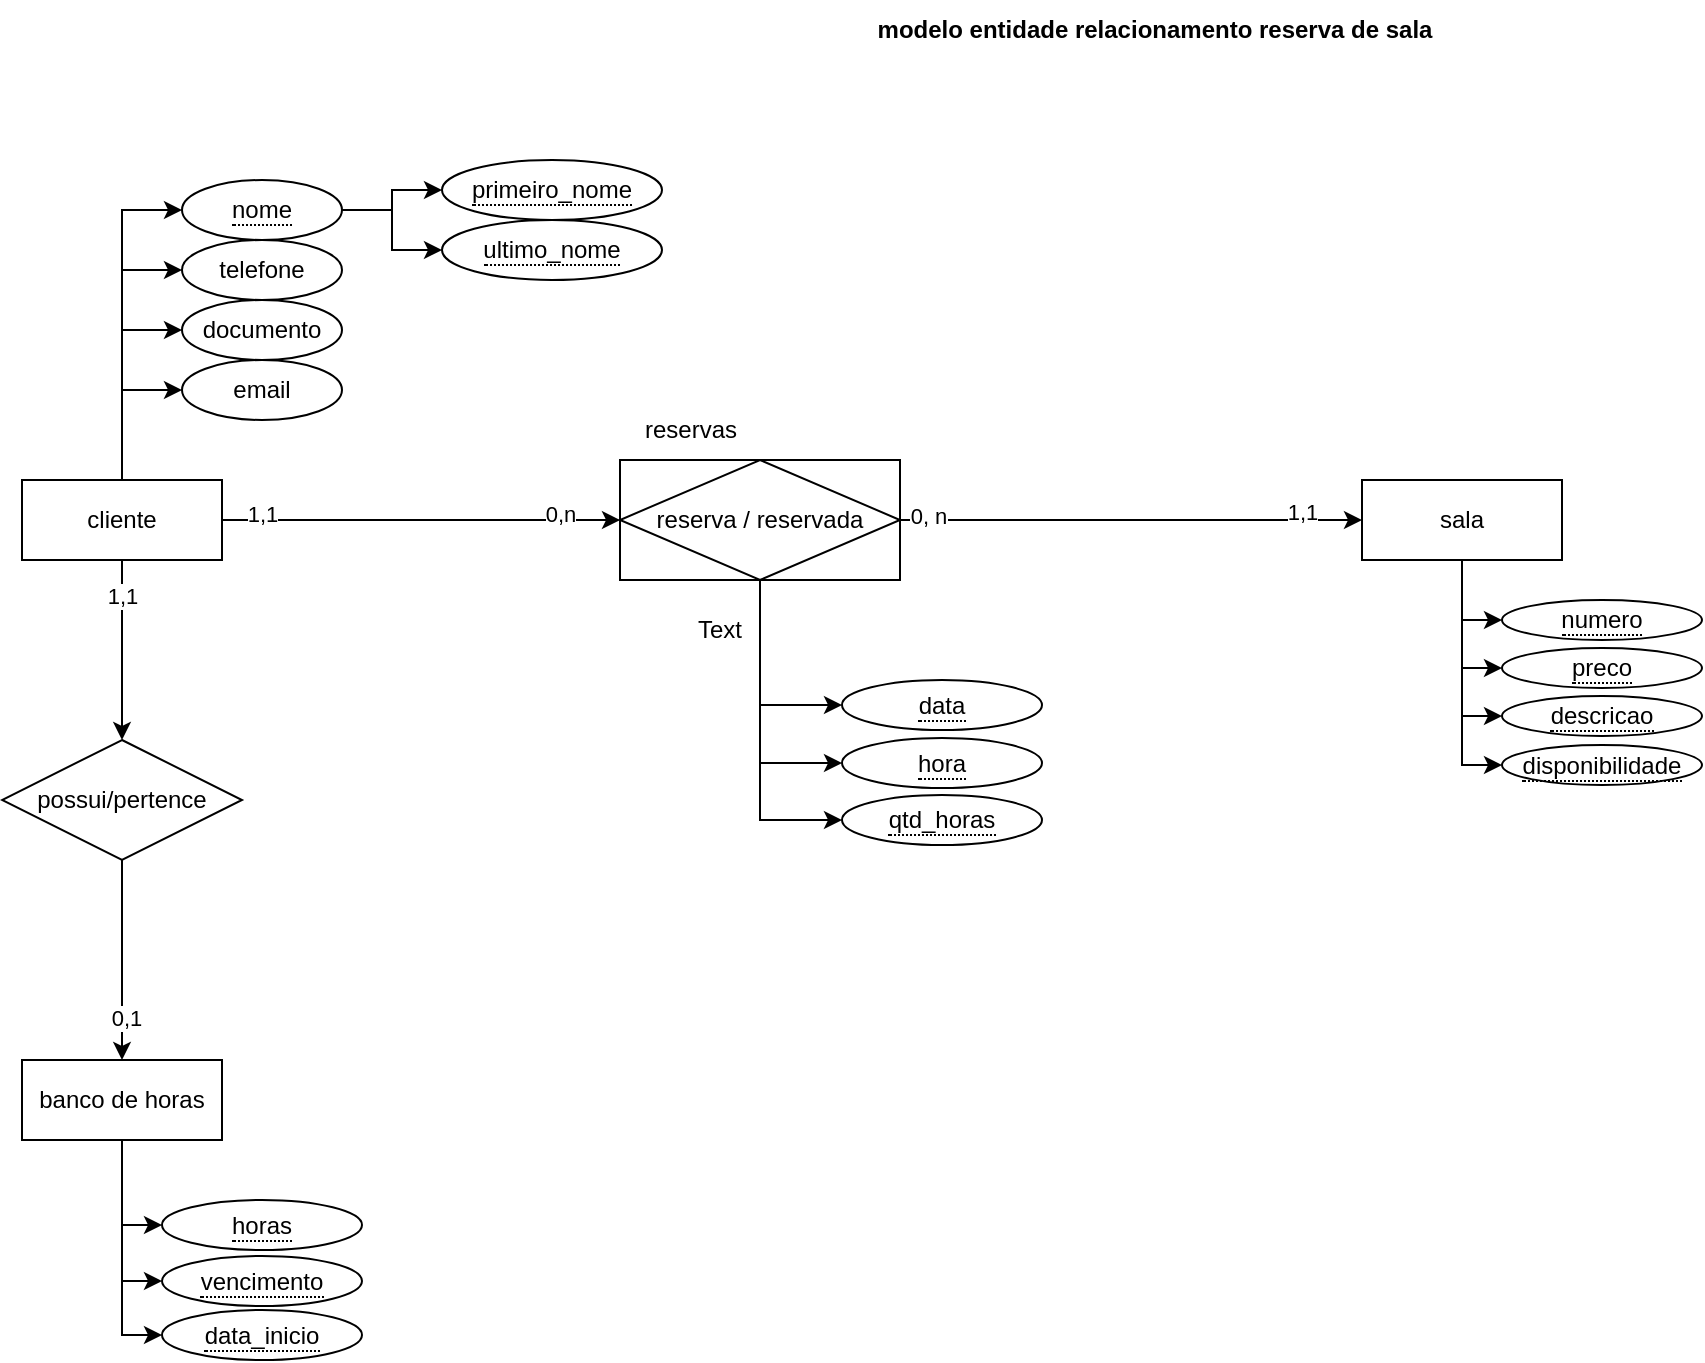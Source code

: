 <mxfile version="26.0.16">
  <diagram name="Page-1" id="xA47V6BZI0Tz-3wyqeJT">
    <mxGraphModel dx="841" dy="566" grid="1" gridSize="10" guides="1" tooltips="1" connect="1" arrows="1" fold="1" page="1" pageScale="1" pageWidth="827" pageHeight="1169" math="0" shadow="0">
      <root>
        <mxCell id="0" />
        <mxCell id="1" parent="0" />
        <mxCell id="2sqePHLHoEH6F-gsDKu5-7" value="" style="edgeStyle=orthogonalEdgeStyle;rounded=0;orthogonalLoop=1;jettySize=auto;html=1;" parent="1" source="2sqePHLHoEH6F-gsDKu5-2" target="2sqePHLHoEH6F-gsDKu5-6" edge="1">
          <mxGeometry relative="1" as="geometry" />
        </mxCell>
        <mxCell id="2sqePHLHoEH6F-gsDKu5-58" value="1,1" style="edgeLabel;html=1;align=center;verticalAlign=middle;resizable=0;points=[];" parent="2sqePHLHoEH6F-gsDKu5-7" connectable="0" vertex="1">
          <mxGeometry x="-0.6" relative="1" as="geometry">
            <mxPoint as="offset" />
          </mxGeometry>
        </mxCell>
        <mxCell id="2sqePHLHoEH6F-gsDKu5-11" value="" style="edgeStyle=orthogonalEdgeStyle;rounded=0;orthogonalLoop=1;jettySize=auto;html=1;entryX=0;entryY=0.5;entryDx=0;entryDy=0;" parent="1" source="2sqePHLHoEH6F-gsDKu5-2" target="-NDEQIQGINjLSMR_XMu2-1" edge="1">
          <mxGeometry relative="1" as="geometry">
            <mxPoint x="561" y="380" as="targetPoint" />
          </mxGeometry>
        </mxCell>
        <mxCell id="2sqePHLHoEH6F-gsDKu5-21" value="1,1" style="edgeLabel;html=1;align=center;verticalAlign=middle;resizable=0;points=[];" parent="2sqePHLHoEH6F-gsDKu5-11" connectable="0" vertex="1">
          <mxGeometry x="-0.4" y="3" relative="1" as="geometry">
            <mxPoint x="-40" as="offset" />
          </mxGeometry>
        </mxCell>
        <mxCell id="-NDEQIQGINjLSMR_XMu2-4" value="0,n" style="edgeLabel;html=1;align=center;verticalAlign=middle;resizable=0;points=[];" vertex="1" connectable="0" parent="2sqePHLHoEH6F-gsDKu5-11">
          <mxGeometry x="0.796" y="3" relative="1" as="geometry">
            <mxPoint x="-10" as="offset" />
          </mxGeometry>
        </mxCell>
        <mxCell id="2sqePHLHoEH6F-gsDKu5-23" style="edgeStyle=orthogonalEdgeStyle;rounded=0;orthogonalLoop=1;jettySize=auto;html=1;exitX=0.5;exitY=0;exitDx=0;exitDy=0;entryX=0;entryY=0.5;entryDx=0;entryDy=0;" parent="1" source="2sqePHLHoEH6F-gsDKu5-2" target="2sqePHLHoEH6F-gsDKu5-22" edge="1">
          <mxGeometry relative="1" as="geometry" />
        </mxCell>
        <mxCell id="2sqePHLHoEH6F-gsDKu5-27" style="edgeStyle=orthogonalEdgeStyle;rounded=0;orthogonalLoop=1;jettySize=auto;html=1;entryX=0;entryY=0.5;entryDx=0;entryDy=0;" parent="1" source="2sqePHLHoEH6F-gsDKu5-2" target="2sqePHLHoEH6F-gsDKu5-24" edge="1">
          <mxGeometry relative="1" as="geometry" />
        </mxCell>
        <mxCell id="2sqePHLHoEH6F-gsDKu5-28" style="edgeStyle=orthogonalEdgeStyle;rounded=0;orthogonalLoop=1;jettySize=auto;html=1;entryX=0;entryY=0.5;entryDx=0;entryDy=0;" parent="1" source="2sqePHLHoEH6F-gsDKu5-2" target="2sqePHLHoEH6F-gsDKu5-25" edge="1">
          <mxGeometry relative="1" as="geometry" />
        </mxCell>
        <mxCell id="2sqePHLHoEH6F-gsDKu5-29" style="edgeStyle=orthogonalEdgeStyle;rounded=0;orthogonalLoop=1;jettySize=auto;html=1;entryX=0;entryY=0.5;entryDx=0;entryDy=0;" parent="1" source="2sqePHLHoEH6F-gsDKu5-2" target="2sqePHLHoEH6F-gsDKu5-26" edge="1">
          <mxGeometry relative="1" as="geometry" />
        </mxCell>
        <mxCell id="2sqePHLHoEH6F-gsDKu5-2" value="cliente" style="whiteSpace=wrap;html=1;align=center;" parent="1" vertex="1">
          <mxGeometry x="401" y="360" width="100" height="40" as="geometry" />
        </mxCell>
        <mxCell id="2sqePHLHoEH6F-gsDKu5-32" style="edgeStyle=orthogonalEdgeStyle;rounded=0;orthogonalLoop=1;jettySize=auto;html=1;entryX=0;entryY=0.5;entryDx=0;entryDy=0;" parent="1" source="2sqePHLHoEH6F-gsDKu5-5" target="2sqePHLHoEH6F-gsDKu5-31" edge="1">
          <mxGeometry relative="1" as="geometry" />
        </mxCell>
        <mxCell id="2sqePHLHoEH6F-gsDKu5-35" style="edgeStyle=orthogonalEdgeStyle;rounded=0;orthogonalLoop=1;jettySize=auto;html=1;entryX=0;entryY=0.5;entryDx=0;entryDy=0;" parent="1" source="2sqePHLHoEH6F-gsDKu5-5" target="2sqePHLHoEH6F-gsDKu5-33" edge="1">
          <mxGeometry relative="1" as="geometry" />
        </mxCell>
        <mxCell id="2sqePHLHoEH6F-gsDKu5-36" style="edgeStyle=orthogonalEdgeStyle;rounded=0;orthogonalLoop=1;jettySize=auto;html=1;entryX=0;entryY=0.5;entryDx=0;entryDy=0;" parent="1" source="2sqePHLHoEH6F-gsDKu5-5" target="2sqePHLHoEH6F-gsDKu5-34" edge="1">
          <mxGeometry relative="1" as="geometry" />
        </mxCell>
        <mxCell id="2sqePHLHoEH6F-gsDKu5-5" value="banco de horas" style="whiteSpace=wrap;html=1;align=center;" parent="1" vertex="1">
          <mxGeometry x="401" y="650" width="100" height="40" as="geometry" />
        </mxCell>
        <mxCell id="2sqePHLHoEH6F-gsDKu5-8" value="" style="edgeStyle=orthogonalEdgeStyle;rounded=0;orthogonalLoop=1;jettySize=auto;html=1;" parent="1" source="2sqePHLHoEH6F-gsDKu5-6" target="2sqePHLHoEH6F-gsDKu5-5" edge="1">
          <mxGeometry relative="1" as="geometry" />
        </mxCell>
        <mxCell id="2sqePHLHoEH6F-gsDKu5-9" value="0,1" style="edgeLabel;html=1;align=center;verticalAlign=middle;resizable=0;points=[];" parent="2sqePHLHoEH6F-gsDKu5-8" connectable="0" vertex="1">
          <mxGeometry x="0.58" y="2" relative="1" as="geometry">
            <mxPoint as="offset" />
          </mxGeometry>
        </mxCell>
        <mxCell id="2sqePHLHoEH6F-gsDKu5-6" value="possui/pertence" style="shape=rhombus;perimeter=rhombusPerimeter;whiteSpace=wrap;html=1;align=center;" parent="1" vertex="1">
          <mxGeometry x="391" y="490" width="120" height="60" as="geometry" />
        </mxCell>
        <mxCell id="2sqePHLHoEH6F-gsDKu5-17" value="" style="edgeStyle=orthogonalEdgeStyle;rounded=0;orthogonalLoop=1;jettySize=auto;html=1;exitX=1;exitY=0.5;exitDx=0;exitDy=0;" parent="1" source="-NDEQIQGINjLSMR_XMu2-1" target="2sqePHLHoEH6F-gsDKu5-16" edge="1">
          <mxGeometry relative="1" as="geometry">
            <mxPoint x="1021.0" y="380.0" as="sourcePoint" />
          </mxGeometry>
        </mxCell>
        <mxCell id="2sqePHLHoEH6F-gsDKu5-18" value="1,1" style="edgeLabel;html=1;align=center;verticalAlign=middle;resizable=0;points=[];" parent="2sqePHLHoEH6F-gsDKu5-17" connectable="0" vertex="1">
          <mxGeometry y="4" relative="1" as="geometry">
            <mxPoint x="85" as="offset" />
          </mxGeometry>
        </mxCell>
        <mxCell id="-NDEQIQGINjLSMR_XMu2-5" value="0, n" style="edgeLabel;html=1;align=center;verticalAlign=middle;resizable=0;points=[];" vertex="1" connectable="0" parent="2sqePHLHoEH6F-gsDKu5-17">
          <mxGeometry x="-0.877" y="2" relative="1" as="geometry">
            <mxPoint as="offset" />
          </mxGeometry>
        </mxCell>
        <mxCell id="2sqePHLHoEH6F-gsDKu5-40" style="edgeStyle=orthogonalEdgeStyle;rounded=0;orthogonalLoop=1;jettySize=auto;html=1;entryX=0;entryY=0.5;entryDx=0;entryDy=0;exitX=0.5;exitY=1;exitDx=0;exitDy=0;" parent="1" source="-NDEQIQGINjLSMR_XMu2-1" target="2sqePHLHoEH6F-gsDKu5-37" edge="1">
          <mxGeometry relative="1" as="geometry">
            <mxPoint x="791" y="400" as="sourcePoint" />
          </mxGeometry>
        </mxCell>
        <mxCell id="2sqePHLHoEH6F-gsDKu5-41" style="edgeStyle=orthogonalEdgeStyle;rounded=0;orthogonalLoop=1;jettySize=auto;html=1;entryX=0;entryY=0.5;entryDx=0;entryDy=0;exitX=0.5;exitY=1;exitDx=0;exitDy=0;" parent="1" source="-NDEQIQGINjLSMR_XMu2-1" target="2sqePHLHoEH6F-gsDKu5-39" edge="1">
          <mxGeometry relative="1" as="geometry">
            <mxPoint x="791" y="400" as="sourcePoint" />
          </mxGeometry>
        </mxCell>
        <mxCell id="2sqePHLHoEH6F-gsDKu5-42" style="edgeStyle=orthogonalEdgeStyle;rounded=0;orthogonalLoop=1;jettySize=auto;html=1;entryX=0;entryY=0.5;entryDx=0;entryDy=0;exitX=0.5;exitY=1;exitDx=0;exitDy=0;" parent="1" source="-NDEQIQGINjLSMR_XMu2-1" target="2sqePHLHoEH6F-gsDKu5-38" edge="1">
          <mxGeometry relative="1" as="geometry">
            <mxPoint x="791" y="400" as="sourcePoint" />
          </mxGeometry>
        </mxCell>
        <mxCell id="2sqePHLHoEH6F-gsDKu5-51" style="edgeStyle=orthogonalEdgeStyle;rounded=0;orthogonalLoop=1;jettySize=auto;html=1;entryX=0;entryY=0.5;entryDx=0;entryDy=0;" parent="1" source="2sqePHLHoEH6F-gsDKu5-16" target="2sqePHLHoEH6F-gsDKu5-43" edge="1">
          <mxGeometry relative="1" as="geometry" />
        </mxCell>
        <mxCell id="2sqePHLHoEH6F-gsDKu5-52" style="edgeStyle=orthogonalEdgeStyle;rounded=0;orthogonalLoop=1;jettySize=auto;html=1;entryX=0;entryY=0.5;entryDx=0;entryDy=0;" parent="1" source="2sqePHLHoEH6F-gsDKu5-16" target="2sqePHLHoEH6F-gsDKu5-44" edge="1">
          <mxGeometry relative="1" as="geometry" />
        </mxCell>
        <mxCell id="2sqePHLHoEH6F-gsDKu5-53" style="edgeStyle=orthogonalEdgeStyle;rounded=0;orthogonalLoop=1;jettySize=auto;html=1;entryX=0;entryY=0.5;entryDx=0;entryDy=0;" parent="1" source="2sqePHLHoEH6F-gsDKu5-16" target="2sqePHLHoEH6F-gsDKu5-45" edge="1">
          <mxGeometry relative="1" as="geometry" />
        </mxCell>
        <mxCell id="2sqePHLHoEH6F-gsDKu5-56" style="edgeStyle=orthogonalEdgeStyle;rounded=0;orthogonalLoop=1;jettySize=auto;html=1;entryX=0;entryY=0.5;entryDx=0;entryDy=0;" parent="1" source="2sqePHLHoEH6F-gsDKu5-16" target="2sqePHLHoEH6F-gsDKu5-46" edge="1">
          <mxGeometry relative="1" as="geometry" />
        </mxCell>
        <mxCell id="2sqePHLHoEH6F-gsDKu5-16" value="sala" style="whiteSpace=wrap;html=1;align=center;" parent="1" vertex="1">
          <mxGeometry x="1071" y="360" width="100" height="40" as="geometry" />
        </mxCell>
        <mxCell id="2sqePHLHoEH6F-gsDKu5-48" value="" style="edgeStyle=orthogonalEdgeStyle;rounded=0;orthogonalLoop=1;jettySize=auto;html=1;entryX=0;entryY=0.5;entryDx=0;entryDy=0;" parent="1" source="2sqePHLHoEH6F-gsDKu5-22" target="2sqePHLHoEH6F-gsDKu5-47" edge="1">
          <mxGeometry relative="1" as="geometry" />
        </mxCell>
        <mxCell id="2sqePHLHoEH6F-gsDKu5-50" style="edgeStyle=orthogonalEdgeStyle;rounded=0;orthogonalLoop=1;jettySize=auto;html=1;" parent="1" source="2sqePHLHoEH6F-gsDKu5-22" target="2sqePHLHoEH6F-gsDKu5-49" edge="1">
          <mxGeometry relative="1" as="geometry" />
        </mxCell>
        <mxCell id="2sqePHLHoEH6F-gsDKu5-22" value="&lt;span style=&quot;border-bottom: 1px dotted&quot;&gt;nome&lt;/span&gt;" style="ellipse;whiteSpace=wrap;html=1;align=center;" parent="1" vertex="1">
          <mxGeometry x="481" y="210" width="80" height="30" as="geometry" />
        </mxCell>
        <mxCell id="2sqePHLHoEH6F-gsDKu5-24" value="telefone" style="ellipse;whiteSpace=wrap;html=1;align=center;" parent="1" vertex="1">
          <mxGeometry x="481" y="240" width="80" height="30" as="geometry" />
        </mxCell>
        <mxCell id="2sqePHLHoEH6F-gsDKu5-25" value="email" style="ellipse;whiteSpace=wrap;html=1;align=center;" parent="1" vertex="1">
          <mxGeometry x="481" y="300" width="80" height="30" as="geometry" />
        </mxCell>
        <mxCell id="2sqePHLHoEH6F-gsDKu5-26" value="documento" style="ellipse;whiteSpace=wrap;html=1;align=center;" parent="1" vertex="1">
          <mxGeometry x="481" y="270" width="80" height="30" as="geometry" />
        </mxCell>
        <mxCell id="2sqePHLHoEH6F-gsDKu5-31" value="&lt;span style=&quot;border-bottom: 1px dotted&quot;&gt;horas&lt;/span&gt;" style="ellipse;whiteSpace=wrap;html=1;align=center;" parent="1" vertex="1">
          <mxGeometry x="471" y="720" width="100" height="25" as="geometry" />
        </mxCell>
        <mxCell id="2sqePHLHoEH6F-gsDKu5-33" value="&lt;span style=&quot;border-bottom: 1px dotted&quot;&gt;vencimento&lt;/span&gt;" style="ellipse;whiteSpace=wrap;html=1;align=center;" parent="1" vertex="1">
          <mxGeometry x="471" y="748" width="100" height="25" as="geometry" />
        </mxCell>
        <mxCell id="2sqePHLHoEH6F-gsDKu5-34" value="&lt;span style=&quot;border-bottom: 1px dotted&quot;&gt;data_inicio&lt;/span&gt;" style="ellipse;whiteSpace=wrap;html=1;align=center;" parent="1" vertex="1">
          <mxGeometry x="471" y="775" width="100" height="25" as="geometry" />
        </mxCell>
        <mxCell id="2sqePHLHoEH6F-gsDKu5-37" value="&lt;span style=&quot;border-bottom: 1px dotted&quot;&gt;data&lt;/span&gt;" style="ellipse;whiteSpace=wrap;html=1;align=center;" parent="1" vertex="1">
          <mxGeometry x="811" y="460" width="100" height="25" as="geometry" />
        </mxCell>
        <mxCell id="2sqePHLHoEH6F-gsDKu5-38" value="&lt;span style=&quot;border-bottom: 1px dotted&quot;&gt;qtd_horas&lt;/span&gt;" style="ellipse;whiteSpace=wrap;html=1;align=center;" parent="1" vertex="1">
          <mxGeometry x="811" y="517.5" width="100" height="25" as="geometry" />
        </mxCell>
        <mxCell id="2sqePHLHoEH6F-gsDKu5-39" value="&lt;span style=&quot;border-bottom: 1px dotted&quot;&gt;hora&lt;/span&gt;" style="ellipse;whiteSpace=wrap;html=1;align=center;" parent="1" vertex="1">
          <mxGeometry x="811" y="489" width="100" height="25" as="geometry" />
        </mxCell>
        <mxCell id="2sqePHLHoEH6F-gsDKu5-43" value="&lt;span style=&quot;border-bottom: 1px dotted&quot;&gt;numero&lt;/span&gt;" style="ellipse;whiteSpace=wrap;html=1;align=center;" parent="1" vertex="1">
          <mxGeometry x="1141" y="420" width="100" height="20" as="geometry" />
        </mxCell>
        <mxCell id="2sqePHLHoEH6F-gsDKu5-44" value="&lt;span style=&quot;border-bottom: 1px dotted&quot;&gt;preco&lt;/span&gt;" style="ellipse;whiteSpace=wrap;html=1;align=center;" parent="1" vertex="1">
          <mxGeometry x="1141" y="444" width="100" height="20" as="geometry" />
        </mxCell>
        <mxCell id="2sqePHLHoEH6F-gsDKu5-45" value="&lt;span style=&quot;border-bottom: 1px dotted&quot;&gt;descricao&lt;/span&gt;" style="ellipse;whiteSpace=wrap;html=1;align=center;" parent="1" vertex="1">
          <mxGeometry x="1141" y="468" width="100" height="20" as="geometry" />
        </mxCell>
        <mxCell id="2sqePHLHoEH6F-gsDKu5-46" value="&lt;span style=&quot;border-bottom: 1px dotted&quot;&gt;disponibilidade&lt;/span&gt;" style="ellipse;whiteSpace=wrap;html=1;align=center;" parent="1" vertex="1">
          <mxGeometry x="1141" y="492.5" width="100" height="20" as="geometry" />
        </mxCell>
        <mxCell id="2sqePHLHoEH6F-gsDKu5-47" value="&lt;span style=&quot;border-bottom: 1px dotted&quot;&gt;primeiro_nome&lt;/span&gt;" style="ellipse;whiteSpace=wrap;html=1;align=center;" parent="1" vertex="1">
          <mxGeometry x="611" y="200" width="110" height="30" as="geometry" />
        </mxCell>
        <mxCell id="2sqePHLHoEH6F-gsDKu5-49" value="&lt;span style=&quot;border-bottom: 1px dotted&quot;&gt;ultimo_nome&lt;/span&gt;" style="ellipse;whiteSpace=wrap;html=1;align=center;" parent="1" vertex="1">
          <mxGeometry x="611" y="230" width="110" height="30" as="geometry" />
        </mxCell>
        <mxCell id="2sqePHLHoEH6F-gsDKu5-57" value="modelo entidade relacionamento reserva de sala" style="text;html=1;align=center;verticalAlign=middle;resizable=0;points=[];autosize=1;strokeColor=none;fillColor=none;fontStyle=1" parent="1" vertex="1">
          <mxGeometry x="827" y="120" width="280" height="30" as="geometry" />
        </mxCell>
        <mxCell id="-NDEQIQGINjLSMR_XMu2-1" value="reserva / reservada" style="shape=associativeEntity;whiteSpace=wrap;html=1;align=center;" vertex="1" parent="1">
          <mxGeometry x="700" y="350" width="140" height="60" as="geometry" />
        </mxCell>
        <mxCell id="-NDEQIQGINjLSMR_XMu2-2" value="Text" style="text;strokeColor=none;align=center;fillColor=none;html=1;verticalAlign=middle;whiteSpace=wrap;rounded=0;" vertex="1" parent="1">
          <mxGeometry x="720" y="420" width="60" height="30" as="geometry" />
        </mxCell>
        <mxCell id="-NDEQIQGINjLSMR_XMu2-3" value="reservas" style="text;html=1;align=center;verticalAlign=middle;resizable=0;points=[];autosize=1;strokeColor=none;fillColor=none;" vertex="1" parent="1">
          <mxGeometry x="700" y="320" width="70" height="30" as="geometry" />
        </mxCell>
      </root>
    </mxGraphModel>
  </diagram>
</mxfile>
